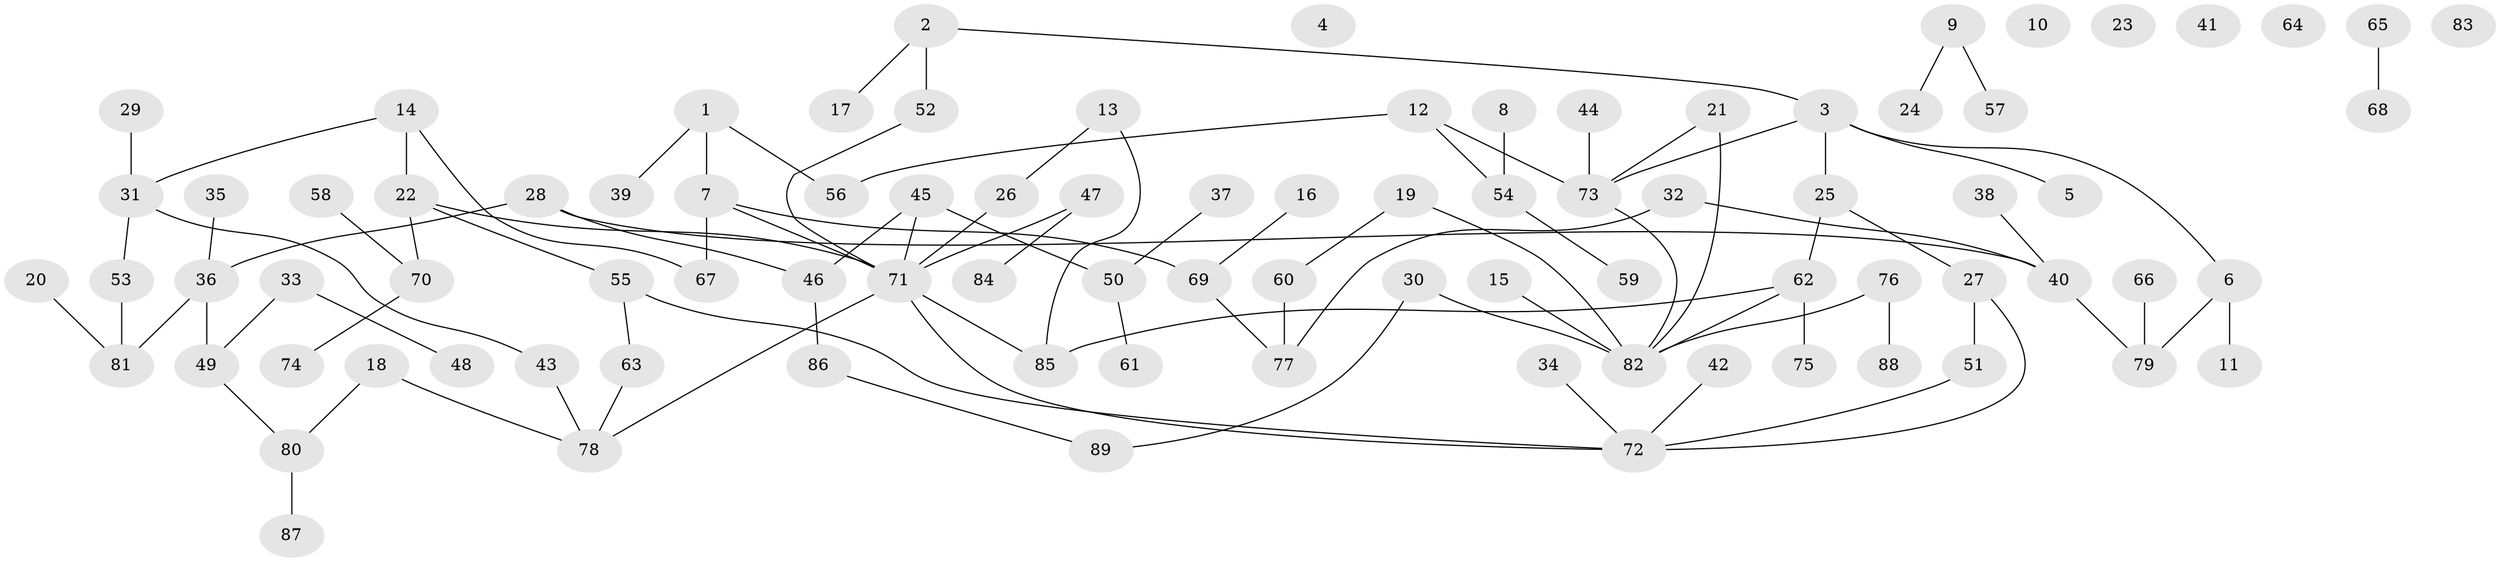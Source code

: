 // coarse degree distribution, {0: 0.3076923076923077, 1: 0.38461538461538464, 2: 0.11538461538461539, 4: 0.038461538461538464, 3: 0.038461538461538464, 5: 0.038461538461538464, 7: 0.07692307692307693}
// Generated by graph-tools (version 1.1) at 2025/42/03/04/25 21:42:39]
// undirected, 89 vertices, 97 edges
graph export_dot {
graph [start="1"]
  node [color=gray90,style=filled];
  1;
  2;
  3;
  4;
  5;
  6;
  7;
  8;
  9;
  10;
  11;
  12;
  13;
  14;
  15;
  16;
  17;
  18;
  19;
  20;
  21;
  22;
  23;
  24;
  25;
  26;
  27;
  28;
  29;
  30;
  31;
  32;
  33;
  34;
  35;
  36;
  37;
  38;
  39;
  40;
  41;
  42;
  43;
  44;
  45;
  46;
  47;
  48;
  49;
  50;
  51;
  52;
  53;
  54;
  55;
  56;
  57;
  58;
  59;
  60;
  61;
  62;
  63;
  64;
  65;
  66;
  67;
  68;
  69;
  70;
  71;
  72;
  73;
  74;
  75;
  76;
  77;
  78;
  79;
  80;
  81;
  82;
  83;
  84;
  85;
  86;
  87;
  88;
  89;
  1 -- 7;
  1 -- 39;
  1 -- 56;
  2 -- 3;
  2 -- 17;
  2 -- 52;
  3 -- 5;
  3 -- 6;
  3 -- 25;
  3 -- 73;
  6 -- 11;
  6 -- 79;
  7 -- 67;
  7 -- 69;
  7 -- 71;
  8 -- 54;
  9 -- 24;
  9 -- 57;
  12 -- 54;
  12 -- 56;
  12 -- 73;
  13 -- 26;
  13 -- 85;
  14 -- 22;
  14 -- 31;
  14 -- 67;
  15 -- 82;
  16 -- 69;
  18 -- 78;
  18 -- 80;
  19 -- 60;
  19 -- 82;
  20 -- 81;
  21 -- 73;
  21 -- 82;
  22 -- 55;
  22 -- 70;
  22 -- 71;
  25 -- 27;
  25 -- 62;
  26 -- 71;
  27 -- 51;
  27 -- 72;
  28 -- 36;
  28 -- 40;
  28 -- 46;
  29 -- 31;
  30 -- 82;
  30 -- 89;
  31 -- 43;
  31 -- 53;
  32 -- 40;
  32 -- 77;
  33 -- 48;
  33 -- 49;
  34 -- 72;
  35 -- 36;
  36 -- 49;
  36 -- 81;
  37 -- 50;
  38 -- 40;
  40 -- 79;
  42 -- 72;
  43 -- 78;
  44 -- 73;
  45 -- 46;
  45 -- 50;
  45 -- 71;
  46 -- 86;
  47 -- 71;
  47 -- 84;
  49 -- 80;
  50 -- 61;
  51 -- 72;
  52 -- 71;
  53 -- 81;
  54 -- 59;
  55 -- 63;
  55 -- 72;
  58 -- 70;
  60 -- 77;
  62 -- 75;
  62 -- 82;
  62 -- 85;
  63 -- 78;
  65 -- 68;
  66 -- 79;
  69 -- 77;
  70 -- 74;
  71 -- 72;
  71 -- 78;
  71 -- 85;
  73 -- 82;
  76 -- 82;
  76 -- 88;
  80 -- 87;
  86 -- 89;
}
